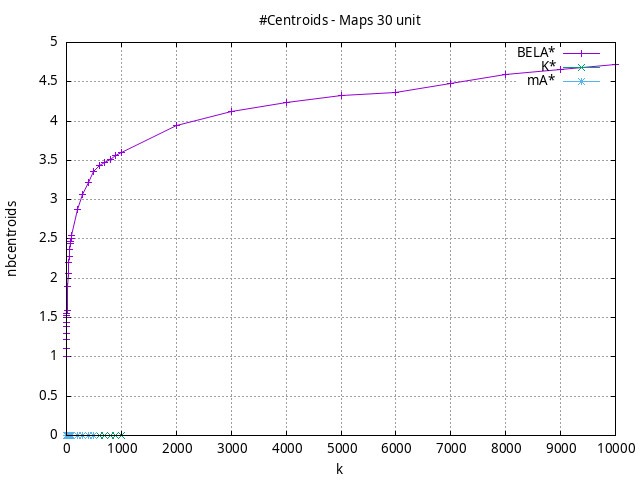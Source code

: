 #!/usr/bin/gnuplot
# -*- coding: utf-8 -*-
#
# results/maps/unit/30/random512-30.heuristic.unit.nbcentroids.gnuplot
#
# Started on 04/07/2024 21:48:24
# Author: Carlos Linares López
set grid
set xlabel "k"
set ylabel "nbcentroids"

set title "#Centroids - Maps 30 unit"

set terminal png enhanced font "Ariel,10"
set output 'random512-30.heuristic.unit.nbcentroids.png'

plot "-" title "BELA*"      with linesp, "-" title "K*"      with linesp, "-" title "mA*"      with linesp

	1 1.0
	2 1.11
	3 1.22
	4 1.3
	5 1.39
	6 1.44
	7 1.5
	8 1.53
	9 1.55
	10 1.59
	20 1.89
	30 2.06
	40 2.2
	50 2.28
	60 2.37
	70 2.44
	80 2.47
	90 2.5
	100 2.55
	200 2.88
	300 3.06
	400 3.22
	500 3.36
	600 3.44
	700 3.47
	800 3.51
	900 3.56
	1000 3.6
	2000 3.95
	3000 4.12
	4000 4.24
	5000 4.33
	6000 4.37
	7000 4.48
	8000 4.59
	9000 4.66
	10000 4.72
end
	1 0.0
	2 0.0
	3 0.0
	4 0.0
	5 0.0
	6 0.0
	7 0.0
	8 0.0
	9 0.0
	10 0.0
	20 0.0
	30 0.0
	40 0.0
	50 0.0
	60 0.0
	70 0.0
	80 0.0
	90 0.0
	100 0.0
	200 0.0
	300 0.0
	400 0.0
	500 0.0
	600 0.0
	700 0.0
	800 0.0
	900 0.0
	1000 0.0
end
	1 0.0
	2 0.0
	3 0.0
	4 0.0
	5 0.0
	6 0.0
	7 0.0
	8 0.0
	9 0.0
	10 0.0
	20 0.0
	30 0.0
	40 0.0
	50 0.0
	60 0.0
	70 0.0
	80 0.0
	90 0.0
	100 0.0
	200 0.0
	300 0.0
	400 0.0
	500 0.0
end
